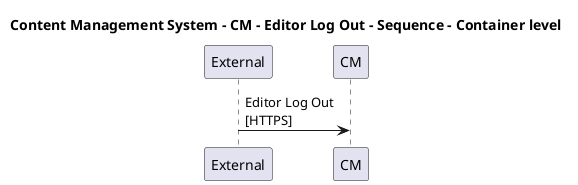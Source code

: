 @startuml

title Content Management System - CM - Editor Log Out - Sequence - Container level

participant "External" as C4InterFlow.SoftwareSystems.ExternalSystem
participant "CM" as ContentManagementSystem.SoftwareSystems.CM

C4InterFlow.SoftwareSystems.ExternalSystem -> ContentManagementSystem.SoftwareSystems.CM : Editor Log Out\n[HTTPS]


@enduml
